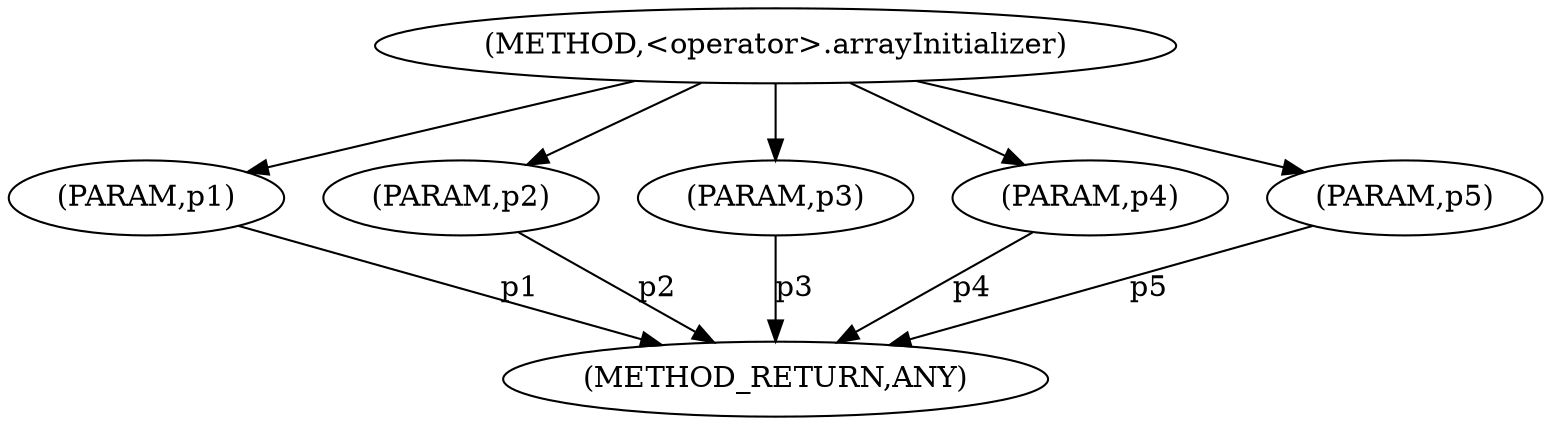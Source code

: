 digraph "&lt;operator&gt;.arrayInitializer" {  
"71" [label = <(METHOD,&lt;operator&gt;.arrayInitializer)> ]
"78" [label = <(METHOD_RETURN,ANY)> ]
"72" [label = <(PARAM,p1)> ]
"73" [label = <(PARAM,p2)> ]
"74" [label = <(PARAM,p3)> ]
"75" [label = <(PARAM,p4)> ]
"76" [label = <(PARAM,p5)> ]
  "72" -> "78"  [ label = "p1"] 
  "73" -> "78"  [ label = "p2"] 
  "74" -> "78"  [ label = "p3"] 
  "75" -> "78"  [ label = "p4"] 
  "76" -> "78"  [ label = "p5"] 
  "71" -> "72" 
  "71" -> "73" 
  "71" -> "74" 
  "71" -> "75" 
  "71" -> "76" 
}
